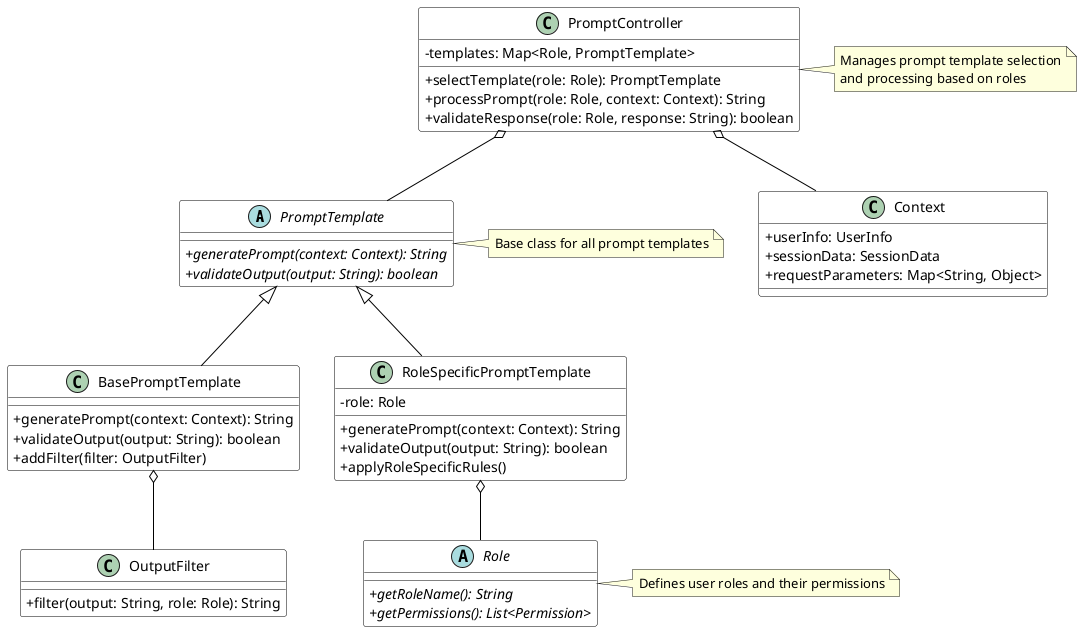@startuml Role-Based Prompt Control Pattern

' Style settings
skinparam classAttributeIconSize 0
skinparam class {
    BackgroundColor White
    ArrowColor Black
    BorderColor Black
}

' Abstract classes
abstract class "PromptTemplate" as PT {
    + {abstract} generatePrompt(context: Context): String
    + {abstract} validateOutput(output: String): boolean
}

abstract class "Role" as R {
    + {abstract} getRoleName(): String
    + {abstract} getPermissions(): List<Permission>
}

' Concrete classes
class "BasePromptTemplate" as BPT {
    + generatePrompt(context: Context): String
    + validateOutput(output: String): boolean
    + addFilter(filter: OutputFilter)
}

class "RoleSpecificPromptTemplate" as RSPT {
    - role: Role
    + generatePrompt(context: Context): String
    + validateOutput(output: String): boolean
    + applyRoleSpecificRules()
}

class "PromptController" as PC {
    - templates: Map<Role, PromptTemplate>
    + selectTemplate(role: Role): PromptTemplate
    + processPrompt(role: Role, context: Context): String
    + validateResponse(role: Role, response: String): boolean
}

class "Context" as C {
    + userInfo: UserInfo
    + sessionData: SessionData
    + requestParameters: Map<String, Object>
}

class "OutputFilter" as OF {
    + filter(output: String, role: Role): String
}

' Relationships
PT <|-- BPT
PT <|-- RSPT
RSPT o-- R
PC o-- PT
PC o-- C
BPT o-- OF

note right of PT
  Base class for all prompt templates
end note

note right of R
  Defines user roles and their permissions
end note

note right of PC
  Manages prompt template selection
  and processing based on roles
end note

@enduml 